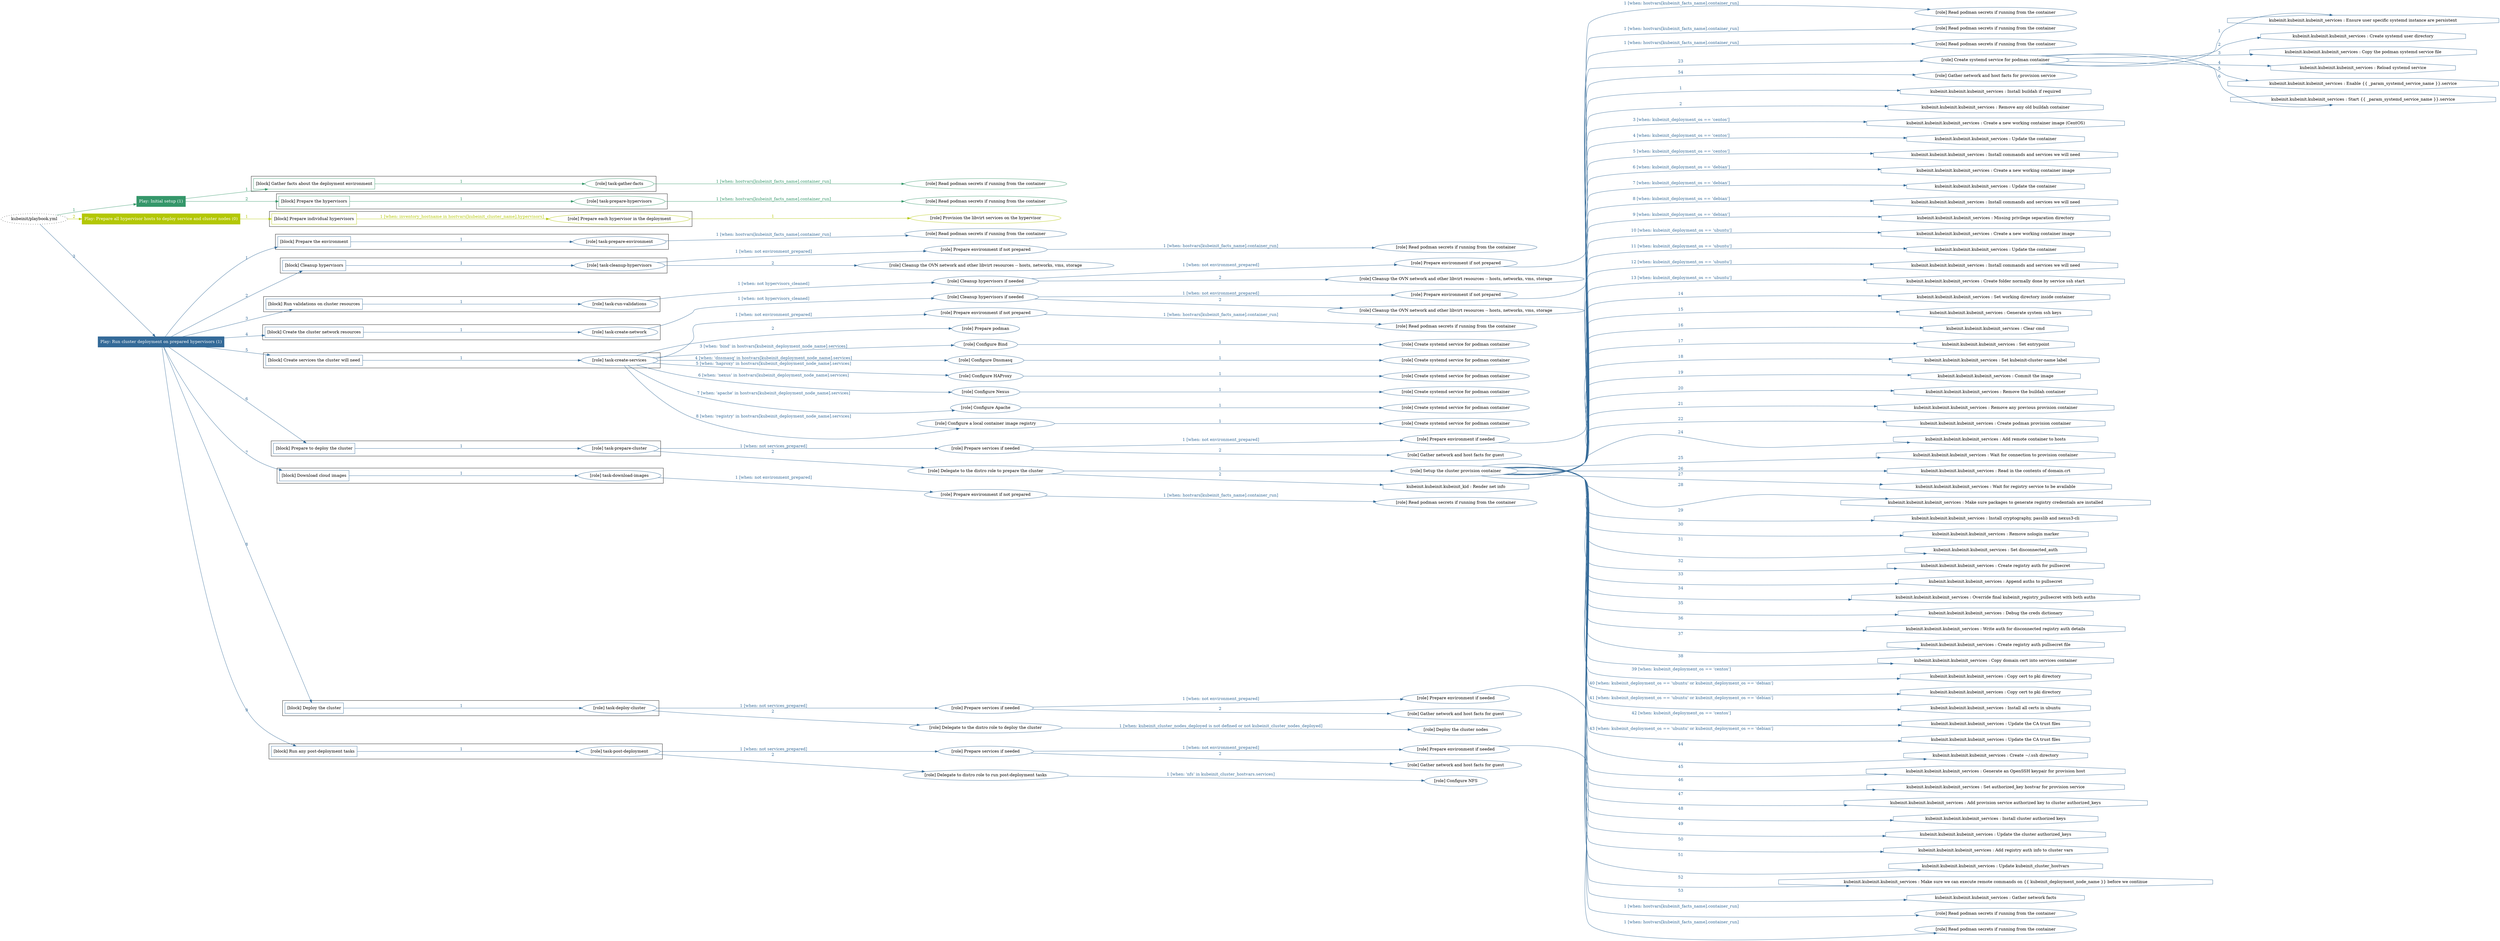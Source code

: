 digraph {
	graph [concentrate=true ordering=in rankdir=LR ratio=fill]
	edge [esep=5 sep=10]
	"kubeinit/playbook.yml" [id=root_node style=dotted]
	play_9dbfa042 [label="Play: Initial setup (1)" color="#35976a" fontcolor="#ffffff" id=play_9dbfa042 shape=box style=filled tooltip=localhost]
	"kubeinit/playbook.yml" -> play_9dbfa042 [label="1 " color="#35976a" fontcolor="#35976a" id=edge_7bf1aa77 labeltooltip="1 " tooltip="1 "]
	subgraph "Read podman secrets if running from the container" {
		role_cc189ab0 [label="[role] Read podman secrets if running from the container" color="#35976a" id=role_cc189ab0 tooltip="Read podman secrets if running from the container"]
	}
	subgraph "task-gather-facts" {
		role_060ddff1 [label="[role] task-gather-facts" color="#35976a" id=role_060ddff1 tooltip="task-gather-facts"]
		role_060ddff1 -> role_cc189ab0 [label="1 [when: hostvars[kubeinit_facts_name].container_run]" color="#35976a" fontcolor="#35976a" id=edge_4011b283 labeltooltip="1 [when: hostvars[kubeinit_facts_name].container_run]" tooltip="1 [when: hostvars[kubeinit_facts_name].container_run]"]
	}
	subgraph "Read podman secrets if running from the container" {
		role_076d9a63 [label="[role] Read podman secrets if running from the container" color="#35976a" id=role_076d9a63 tooltip="Read podman secrets if running from the container"]
	}
	subgraph "task-prepare-hypervisors" {
		role_8e9ec918 [label="[role] task-prepare-hypervisors" color="#35976a" id=role_8e9ec918 tooltip="task-prepare-hypervisors"]
		role_8e9ec918 -> role_076d9a63 [label="1 [when: hostvars[kubeinit_facts_name].container_run]" color="#35976a" fontcolor="#35976a" id=edge_c5cd912a labeltooltip="1 [when: hostvars[kubeinit_facts_name].container_run]" tooltip="1 [when: hostvars[kubeinit_facts_name].container_run]"]
	}
	subgraph "Play: Initial setup (1)" {
		play_9dbfa042 -> block_a445053b [label=1 color="#35976a" fontcolor="#35976a" id=edge_8a7303a6 labeltooltip=1 tooltip=1]
		subgraph cluster_block_a445053b {
			block_a445053b [label="[block] Gather facts about the deployment environment" color="#35976a" id=block_a445053b labeltooltip="Gather facts about the deployment environment" shape=box tooltip="Gather facts about the deployment environment"]
			block_a445053b -> role_060ddff1 [label="1 " color="#35976a" fontcolor="#35976a" id=edge_4d84e914 labeltooltip="1 " tooltip="1 "]
		}
		play_9dbfa042 -> block_98c2f974 [label=2 color="#35976a" fontcolor="#35976a" id=edge_3a57c696 labeltooltip=2 tooltip=2]
		subgraph cluster_block_98c2f974 {
			block_98c2f974 [label="[block] Prepare the hypervisors" color="#35976a" id=block_98c2f974 labeltooltip="Prepare the hypervisors" shape=box tooltip="Prepare the hypervisors"]
			block_98c2f974 -> role_8e9ec918 [label="1 " color="#35976a" fontcolor="#35976a" id=edge_a3153d5d labeltooltip="1 " tooltip="1 "]
		}
	}
	play_24ee98cf [label="Play: Prepare all hypervisor hosts to deploy service and cluster nodes (0)" color="#b3c705" fontcolor="#ffffff" id=play_24ee98cf shape=box style=filled tooltip="Play: Prepare all hypervisor hosts to deploy service and cluster nodes (0)"]
	"kubeinit/playbook.yml" -> play_24ee98cf [label="2 " color="#b3c705" fontcolor="#b3c705" id=edge_23d2744a labeltooltip="2 " tooltip="2 "]
	subgraph "Provision the libvirt services on the hypervisor" {
		role_bb22e02c [label="[role] Provision the libvirt services on the hypervisor" color="#b3c705" id=role_bb22e02c tooltip="Provision the libvirt services on the hypervisor"]
	}
	subgraph "Prepare each hypervisor in the deployment" {
		role_0405d8da [label="[role] Prepare each hypervisor in the deployment" color="#b3c705" id=role_0405d8da tooltip="Prepare each hypervisor in the deployment"]
		role_0405d8da -> role_bb22e02c [label="1 " color="#b3c705" fontcolor="#b3c705" id=edge_4a353d04 labeltooltip="1 " tooltip="1 "]
	}
	subgraph "Play: Prepare all hypervisor hosts to deploy service and cluster nodes (0)" {
		play_24ee98cf -> block_bd770aa9 [label=1 color="#b3c705" fontcolor="#b3c705" id=edge_ea9bcf9d labeltooltip=1 tooltip=1]
		subgraph cluster_block_bd770aa9 {
			block_bd770aa9 [label="[block] Prepare individual hypervisors" color="#b3c705" id=block_bd770aa9 labeltooltip="Prepare individual hypervisors" shape=box tooltip="Prepare individual hypervisors"]
			block_bd770aa9 -> role_0405d8da [label="1 [when: inventory_hostname in hostvars[kubeinit_cluster_name].hypervisors]" color="#b3c705" fontcolor="#b3c705" id=edge_22a3265c labeltooltip="1 [when: inventory_hostname in hostvars[kubeinit_cluster_name].hypervisors]" tooltip="1 [when: inventory_hostname in hostvars[kubeinit_cluster_name].hypervisors]"]
		}
	}
	play_96d84c68 [label="Play: Run cluster deployment on prepared hypervisors (1)" color="#346a98" fontcolor="#ffffff" id=play_96d84c68 shape=box style=filled tooltip=localhost]
	"kubeinit/playbook.yml" -> play_96d84c68 [label="3 " color="#346a98" fontcolor="#346a98" id=edge_ee73c1a8 labeltooltip="3 " tooltip="3 "]
	subgraph "Read podman secrets if running from the container" {
		role_1cb2b345 [label="[role] Read podman secrets if running from the container" color="#346a98" id=role_1cb2b345 tooltip="Read podman secrets if running from the container"]
	}
	subgraph "task-prepare-environment" {
		role_65c61bc0 [label="[role] task-prepare-environment" color="#346a98" id=role_65c61bc0 tooltip="task-prepare-environment"]
		role_65c61bc0 -> role_1cb2b345 [label="1 [when: hostvars[kubeinit_facts_name].container_run]" color="#346a98" fontcolor="#346a98" id=edge_7278c99a labeltooltip="1 [when: hostvars[kubeinit_facts_name].container_run]" tooltip="1 [when: hostvars[kubeinit_facts_name].container_run]"]
	}
	subgraph "Read podman secrets if running from the container" {
		role_ce7097b2 [label="[role] Read podman secrets if running from the container" color="#346a98" id=role_ce7097b2 tooltip="Read podman secrets if running from the container"]
	}
	subgraph "Prepare environment if not prepared" {
		role_90fd22ea [label="[role] Prepare environment if not prepared" color="#346a98" id=role_90fd22ea tooltip="Prepare environment if not prepared"]
		role_90fd22ea -> role_ce7097b2 [label="1 [when: hostvars[kubeinit_facts_name].container_run]" color="#346a98" fontcolor="#346a98" id=edge_89c0decc labeltooltip="1 [when: hostvars[kubeinit_facts_name].container_run]" tooltip="1 [when: hostvars[kubeinit_facts_name].container_run]"]
	}
	subgraph "Cleanup the OVN network and other libvirt resources -- hosts, networks, vms, storage" {
		role_17906400 [label="[role] Cleanup the OVN network and other libvirt resources -- hosts, networks, vms, storage" color="#346a98" id=role_17906400 tooltip="Cleanup the OVN network and other libvirt resources -- hosts, networks, vms, storage"]
	}
	subgraph "task-cleanup-hypervisors" {
		role_62ebdc74 [label="[role] task-cleanup-hypervisors" color="#346a98" id=role_62ebdc74 tooltip="task-cleanup-hypervisors"]
		role_62ebdc74 -> role_90fd22ea [label="1 [when: not environment_prepared]" color="#346a98" fontcolor="#346a98" id=edge_6fbb2f5f labeltooltip="1 [when: not environment_prepared]" tooltip="1 [when: not environment_prepared]"]
		role_62ebdc74 -> role_17906400 [label="2 " color="#346a98" fontcolor="#346a98" id=edge_f226aa3e labeltooltip="2 " tooltip="2 "]
	}
	subgraph "Read podman secrets if running from the container" {
		role_d7b0246c [label="[role] Read podman secrets if running from the container" color="#346a98" id=role_d7b0246c tooltip="Read podman secrets if running from the container"]
	}
	subgraph "Prepare environment if not prepared" {
		role_8c64a6bf [label="[role] Prepare environment if not prepared" color="#346a98" id=role_8c64a6bf tooltip="Prepare environment if not prepared"]
		role_8c64a6bf -> role_d7b0246c [label="1 [when: hostvars[kubeinit_facts_name].container_run]" color="#346a98" fontcolor="#346a98" id=edge_9fda990f labeltooltip="1 [when: hostvars[kubeinit_facts_name].container_run]" tooltip="1 [when: hostvars[kubeinit_facts_name].container_run]"]
	}
	subgraph "Cleanup the OVN network and other libvirt resources -- hosts, networks, vms, storage" {
		role_01dc6b03 [label="[role] Cleanup the OVN network and other libvirt resources -- hosts, networks, vms, storage" color="#346a98" id=role_01dc6b03 tooltip="Cleanup the OVN network and other libvirt resources -- hosts, networks, vms, storage"]
	}
	subgraph "Cleanup hypervisors if needed" {
		role_f22406b7 [label="[role] Cleanup hypervisors if needed" color="#346a98" id=role_f22406b7 tooltip="Cleanup hypervisors if needed"]
		role_f22406b7 -> role_8c64a6bf [label="1 [when: not environment_prepared]" color="#346a98" fontcolor="#346a98" id=edge_790ce33d labeltooltip="1 [when: not environment_prepared]" tooltip="1 [when: not environment_prepared]"]
		role_f22406b7 -> role_01dc6b03 [label="2 " color="#346a98" fontcolor="#346a98" id=edge_ee9f09d9 labeltooltip="2 " tooltip="2 "]
	}
	subgraph "task-run-validations" {
		role_64d33370 [label="[role] task-run-validations" color="#346a98" id=role_64d33370 tooltip="task-run-validations"]
		role_64d33370 -> role_f22406b7 [label="1 [when: not hypervisors_cleaned]" color="#346a98" fontcolor="#346a98" id=edge_8b6ff9f1 labeltooltip="1 [when: not hypervisors_cleaned]" tooltip="1 [when: not hypervisors_cleaned]"]
	}
	subgraph "Read podman secrets if running from the container" {
		role_8c5b16ca [label="[role] Read podman secrets if running from the container" color="#346a98" id=role_8c5b16ca tooltip="Read podman secrets if running from the container"]
	}
	subgraph "Prepare environment if not prepared" {
		role_a1213c58 [label="[role] Prepare environment if not prepared" color="#346a98" id=role_a1213c58 tooltip="Prepare environment if not prepared"]
		role_a1213c58 -> role_8c5b16ca [label="1 [when: hostvars[kubeinit_facts_name].container_run]" color="#346a98" fontcolor="#346a98" id=edge_eb3b558e labeltooltip="1 [when: hostvars[kubeinit_facts_name].container_run]" tooltip="1 [when: hostvars[kubeinit_facts_name].container_run]"]
	}
	subgraph "Cleanup the OVN network and other libvirt resources -- hosts, networks, vms, storage" {
		role_22f543ef [label="[role] Cleanup the OVN network and other libvirt resources -- hosts, networks, vms, storage" color="#346a98" id=role_22f543ef tooltip="Cleanup the OVN network and other libvirt resources -- hosts, networks, vms, storage"]
	}
	subgraph "Cleanup hypervisors if needed" {
		role_36267c5b [label="[role] Cleanup hypervisors if needed" color="#346a98" id=role_36267c5b tooltip="Cleanup hypervisors if needed"]
		role_36267c5b -> role_a1213c58 [label="1 [when: not environment_prepared]" color="#346a98" fontcolor="#346a98" id=edge_41d473e2 labeltooltip="1 [when: not environment_prepared]" tooltip="1 [when: not environment_prepared]"]
		role_36267c5b -> role_22f543ef [label="2 " color="#346a98" fontcolor="#346a98" id=edge_c77876b9 labeltooltip="2 " tooltip="2 "]
	}
	subgraph "task-create-network" {
		role_0e7279fa [label="[role] task-create-network" color="#346a98" id=role_0e7279fa tooltip="task-create-network"]
		role_0e7279fa -> role_36267c5b [label="1 [when: not hypervisors_cleaned]" color="#346a98" fontcolor="#346a98" id=edge_dc369e33 labeltooltip="1 [when: not hypervisors_cleaned]" tooltip="1 [when: not hypervisors_cleaned]"]
	}
	subgraph "Read podman secrets if running from the container" {
		role_155c0d03 [label="[role] Read podman secrets if running from the container" color="#346a98" id=role_155c0d03 tooltip="Read podman secrets if running from the container"]
	}
	subgraph "Prepare environment if not prepared" {
		role_2723406d [label="[role] Prepare environment if not prepared" color="#346a98" id=role_2723406d tooltip="Prepare environment if not prepared"]
		role_2723406d -> role_155c0d03 [label="1 [when: hostvars[kubeinit_facts_name].container_run]" color="#346a98" fontcolor="#346a98" id=edge_e0d26b05 labeltooltip="1 [when: hostvars[kubeinit_facts_name].container_run]" tooltip="1 [when: hostvars[kubeinit_facts_name].container_run]"]
	}
	subgraph "Prepare podman" {
		role_6cdc00ac [label="[role] Prepare podman" color="#346a98" id=role_6cdc00ac tooltip="Prepare podman"]
	}
	subgraph "Create systemd service for podman container" {
		role_30caa893 [label="[role] Create systemd service for podman container" color="#346a98" id=role_30caa893 tooltip="Create systemd service for podman container"]
	}
	subgraph "Configure Bind" {
		role_091f62e0 [label="[role] Configure Bind" color="#346a98" id=role_091f62e0 tooltip="Configure Bind"]
		role_091f62e0 -> role_30caa893 [label="1 " color="#346a98" fontcolor="#346a98" id=edge_394534e2 labeltooltip="1 " tooltip="1 "]
	}
	subgraph "Create systemd service for podman container" {
		role_9b085b4c [label="[role] Create systemd service for podman container" color="#346a98" id=role_9b085b4c tooltip="Create systemd service for podman container"]
	}
	subgraph "Configure Dnsmasq" {
		role_948cc900 [label="[role] Configure Dnsmasq" color="#346a98" id=role_948cc900 tooltip="Configure Dnsmasq"]
		role_948cc900 -> role_9b085b4c [label="1 " color="#346a98" fontcolor="#346a98" id=edge_e26efa66 labeltooltip="1 " tooltip="1 "]
	}
	subgraph "Create systemd service for podman container" {
		role_705909b3 [label="[role] Create systemd service for podman container" color="#346a98" id=role_705909b3 tooltip="Create systemd service for podman container"]
	}
	subgraph "Configure HAProxy" {
		role_5bb6f2c0 [label="[role] Configure HAProxy" color="#346a98" id=role_5bb6f2c0 tooltip="Configure HAProxy"]
		role_5bb6f2c0 -> role_705909b3 [label="1 " color="#346a98" fontcolor="#346a98" id=edge_5535af48 labeltooltip="1 " tooltip="1 "]
	}
	subgraph "Create systemd service for podman container" {
		role_a3fef30a [label="[role] Create systemd service for podman container" color="#346a98" id=role_a3fef30a tooltip="Create systemd service for podman container"]
	}
	subgraph "Configure Nexus" {
		role_0402cdad [label="[role] Configure Nexus" color="#346a98" id=role_0402cdad tooltip="Configure Nexus"]
		role_0402cdad -> role_a3fef30a [label="1 " color="#346a98" fontcolor="#346a98" id=edge_bcd7cba0 labeltooltip="1 " tooltip="1 "]
	}
	subgraph "Create systemd service for podman container" {
		role_45574acf [label="[role] Create systemd service for podman container" color="#346a98" id=role_45574acf tooltip="Create systemd service for podman container"]
	}
	subgraph "Configure Apache" {
		role_7110bd59 [label="[role] Configure Apache" color="#346a98" id=role_7110bd59 tooltip="Configure Apache"]
		role_7110bd59 -> role_45574acf [label="1 " color="#346a98" fontcolor="#346a98" id=edge_d054fa65 labeltooltip="1 " tooltip="1 "]
	}
	subgraph "Create systemd service for podman container" {
		role_8d83de06 [label="[role] Create systemd service for podman container" color="#346a98" id=role_8d83de06 tooltip="Create systemd service for podman container"]
	}
	subgraph "Configure a local container image registry" {
		role_850c3dd4 [label="[role] Configure a local container image registry" color="#346a98" id=role_850c3dd4 tooltip="Configure a local container image registry"]
		role_850c3dd4 -> role_8d83de06 [label="1 " color="#346a98" fontcolor="#346a98" id=edge_b028a706 labeltooltip="1 " tooltip="1 "]
	}
	subgraph "task-create-services" {
		role_957a0f5b [label="[role] task-create-services" color="#346a98" id=role_957a0f5b tooltip="task-create-services"]
		role_957a0f5b -> role_2723406d [label="1 [when: not environment_prepared]" color="#346a98" fontcolor="#346a98" id=edge_ab31a606 labeltooltip="1 [when: not environment_prepared]" tooltip="1 [when: not environment_prepared]"]
		role_957a0f5b -> role_6cdc00ac [label="2 " color="#346a98" fontcolor="#346a98" id=edge_9799b61e labeltooltip="2 " tooltip="2 "]
		role_957a0f5b -> role_091f62e0 [label="3 [when: 'bind' in hostvars[kubeinit_deployment_node_name].services]" color="#346a98" fontcolor="#346a98" id=edge_97cb2dcc labeltooltip="3 [when: 'bind' in hostvars[kubeinit_deployment_node_name].services]" tooltip="3 [when: 'bind' in hostvars[kubeinit_deployment_node_name].services]"]
		role_957a0f5b -> role_948cc900 [label="4 [when: 'dnsmasq' in hostvars[kubeinit_deployment_node_name].services]" color="#346a98" fontcolor="#346a98" id=edge_141ae3e4 labeltooltip="4 [when: 'dnsmasq' in hostvars[kubeinit_deployment_node_name].services]" tooltip="4 [when: 'dnsmasq' in hostvars[kubeinit_deployment_node_name].services]"]
		role_957a0f5b -> role_5bb6f2c0 [label="5 [when: 'haproxy' in hostvars[kubeinit_deployment_node_name].services]" color="#346a98" fontcolor="#346a98" id=edge_7c0a8eb8 labeltooltip="5 [when: 'haproxy' in hostvars[kubeinit_deployment_node_name].services]" tooltip="5 [when: 'haproxy' in hostvars[kubeinit_deployment_node_name].services]"]
		role_957a0f5b -> role_0402cdad [label="6 [when: 'nexus' in hostvars[kubeinit_deployment_node_name].services]" color="#346a98" fontcolor="#346a98" id=edge_9564d713 labeltooltip="6 [when: 'nexus' in hostvars[kubeinit_deployment_node_name].services]" tooltip="6 [when: 'nexus' in hostvars[kubeinit_deployment_node_name].services]"]
		role_957a0f5b -> role_7110bd59 [label="7 [when: 'apache' in hostvars[kubeinit_deployment_node_name].services]" color="#346a98" fontcolor="#346a98" id=edge_acf4d6f6 labeltooltip="7 [when: 'apache' in hostvars[kubeinit_deployment_node_name].services]" tooltip="7 [when: 'apache' in hostvars[kubeinit_deployment_node_name].services]"]
		role_957a0f5b -> role_850c3dd4 [label="8 [when: 'registry' in hostvars[kubeinit_deployment_node_name].services]" color="#346a98" fontcolor="#346a98" id=edge_7dc7d185 labeltooltip="8 [when: 'registry' in hostvars[kubeinit_deployment_node_name].services]" tooltip="8 [when: 'registry' in hostvars[kubeinit_deployment_node_name].services]"]
	}
	subgraph "Read podman secrets if running from the container" {
		role_b6119e28 [label="[role] Read podman secrets if running from the container" color="#346a98" id=role_b6119e28 tooltip="Read podman secrets if running from the container"]
	}
	subgraph "Prepare environment if needed" {
		role_6278a346 [label="[role] Prepare environment if needed" color="#346a98" id=role_6278a346 tooltip="Prepare environment if needed"]
		role_6278a346 -> role_b6119e28 [label="1 [when: hostvars[kubeinit_facts_name].container_run]" color="#346a98" fontcolor="#346a98" id=edge_0b51e307 labeltooltip="1 [when: hostvars[kubeinit_facts_name].container_run]" tooltip="1 [when: hostvars[kubeinit_facts_name].container_run]"]
	}
	subgraph "Gather network and host facts for guest" {
		role_317f6be0 [label="[role] Gather network and host facts for guest" color="#346a98" id=role_317f6be0 tooltip="Gather network and host facts for guest"]
	}
	subgraph "Prepare services if needed" {
		role_439197bd [label="[role] Prepare services if needed" color="#346a98" id=role_439197bd tooltip="Prepare services if needed"]
		role_439197bd -> role_6278a346 [label="1 [when: not environment_prepared]" color="#346a98" fontcolor="#346a98" id=edge_31c43be8 labeltooltip="1 [when: not environment_prepared]" tooltip="1 [when: not environment_prepared]"]
		role_439197bd -> role_317f6be0 [label="2 " color="#346a98" fontcolor="#346a98" id=edge_4dca5c49 labeltooltip="2 " tooltip="2 "]
	}
	subgraph "Create systemd service for podman container" {
		role_f36629c6 [label="[role] Create systemd service for podman container" color="#346a98" id=role_f36629c6 tooltip="Create systemd service for podman container"]
		task_a75e6083 [label="kubeinit.kubeinit.kubeinit_services : Ensure user specific systemd instance are persistent" color="#346a98" id=task_a75e6083 shape=octagon tooltip="kubeinit.kubeinit.kubeinit_services : Ensure user specific systemd instance are persistent"]
		role_f36629c6 -> task_a75e6083 [label="1 " color="#346a98" fontcolor="#346a98" id=edge_cfe6df74 labeltooltip="1 " tooltip="1 "]
		task_f42bb9b2 [label="kubeinit.kubeinit.kubeinit_services : Create systemd user directory" color="#346a98" id=task_f42bb9b2 shape=octagon tooltip="kubeinit.kubeinit.kubeinit_services : Create systemd user directory"]
		role_f36629c6 -> task_f42bb9b2 [label="2 " color="#346a98" fontcolor="#346a98" id=edge_4ab857b3 labeltooltip="2 " tooltip="2 "]
		task_07008625 [label="kubeinit.kubeinit.kubeinit_services : Copy the podman systemd service file" color="#346a98" id=task_07008625 shape=octagon tooltip="kubeinit.kubeinit.kubeinit_services : Copy the podman systemd service file"]
		role_f36629c6 -> task_07008625 [label="3 " color="#346a98" fontcolor="#346a98" id=edge_2da1e7a7 labeltooltip="3 " tooltip="3 "]
		task_e4033111 [label="kubeinit.kubeinit.kubeinit_services : Reload systemd service" color="#346a98" id=task_e4033111 shape=octagon tooltip="kubeinit.kubeinit.kubeinit_services : Reload systemd service"]
		role_f36629c6 -> task_e4033111 [label="4 " color="#346a98" fontcolor="#346a98" id=edge_eed4fb1f labeltooltip="4 " tooltip="4 "]
		task_906d6d89 [label="kubeinit.kubeinit.kubeinit_services : Enable {{ _param_systemd_service_name }}.service" color="#346a98" id=task_906d6d89 shape=octagon tooltip="kubeinit.kubeinit.kubeinit_services : Enable {{ _param_systemd_service_name }}.service"]
		role_f36629c6 -> task_906d6d89 [label="5 " color="#346a98" fontcolor="#346a98" id=edge_eb012661 labeltooltip="5 " tooltip="5 "]
		task_7406371a [label="kubeinit.kubeinit.kubeinit_services : Start {{ _param_systemd_service_name }}.service" color="#346a98" id=task_7406371a shape=octagon tooltip="kubeinit.kubeinit.kubeinit_services : Start {{ _param_systemd_service_name }}.service"]
		role_f36629c6 -> task_7406371a [label="6 " color="#346a98" fontcolor="#346a98" id=edge_b2e65a88 labeltooltip="6 " tooltip="6 "]
	}
	subgraph "Gather network and host facts for provision service" {
		role_46e7617d [label="[role] Gather network and host facts for provision service" color="#346a98" id=role_46e7617d tooltip="Gather network and host facts for provision service"]
	}
	subgraph "Setup the cluster provision container" {
		role_8a4bc820 [label="[role] Setup the cluster provision container" color="#346a98" id=role_8a4bc820 tooltip="Setup the cluster provision container"]
		task_a37f7f79 [label="kubeinit.kubeinit.kubeinit_services : Install buildah if required" color="#346a98" id=task_a37f7f79 shape=octagon tooltip="kubeinit.kubeinit.kubeinit_services : Install buildah if required"]
		role_8a4bc820 -> task_a37f7f79 [label="1 " color="#346a98" fontcolor="#346a98" id=edge_e21bf47b labeltooltip="1 " tooltip="1 "]
		task_c60308b3 [label="kubeinit.kubeinit.kubeinit_services : Remove any old buildah container" color="#346a98" id=task_c60308b3 shape=octagon tooltip="kubeinit.kubeinit.kubeinit_services : Remove any old buildah container"]
		role_8a4bc820 -> task_c60308b3 [label="2 " color="#346a98" fontcolor="#346a98" id=edge_3f8eac77 labeltooltip="2 " tooltip="2 "]
		task_e5730f95 [label="kubeinit.kubeinit.kubeinit_services : Create a new working container image (CentOS)" color="#346a98" id=task_e5730f95 shape=octagon tooltip="kubeinit.kubeinit.kubeinit_services : Create a new working container image (CentOS)"]
		role_8a4bc820 -> task_e5730f95 [label="3 [when: kubeinit_deployment_os == 'centos']" color="#346a98" fontcolor="#346a98" id=edge_6ca0831b labeltooltip="3 [when: kubeinit_deployment_os == 'centos']" tooltip="3 [when: kubeinit_deployment_os == 'centos']"]
		task_7fceaa06 [label="kubeinit.kubeinit.kubeinit_services : Update the container" color="#346a98" id=task_7fceaa06 shape=octagon tooltip="kubeinit.kubeinit.kubeinit_services : Update the container"]
		role_8a4bc820 -> task_7fceaa06 [label="4 [when: kubeinit_deployment_os == 'centos']" color="#346a98" fontcolor="#346a98" id=edge_0267d461 labeltooltip="4 [when: kubeinit_deployment_os == 'centos']" tooltip="4 [when: kubeinit_deployment_os == 'centos']"]
		task_57381e09 [label="kubeinit.kubeinit.kubeinit_services : Install commands and services we will need" color="#346a98" id=task_57381e09 shape=octagon tooltip="kubeinit.kubeinit.kubeinit_services : Install commands and services we will need"]
		role_8a4bc820 -> task_57381e09 [label="5 [when: kubeinit_deployment_os == 'centos']" color="#346a98" fontcolor="#346a98" id=edge_8c5548a7 labeltooltip="5 [when: kubeinit_deployment_os == 'centos']" tooltip="5 [when: kubeinit_deployment_os == 'centos']"]
		task_6eaa19dc [label="kubeinit.kubeinit.kubeinit_services : Create a new working container image" color="#346a98" id=task_6eaa19dc shape=octagon tooltip="kubeinit.kubeinit.kubeinit_services : Create a new working container image"]
		role_8a4bc820 -> task_6eaa19dc [label="6 [when: kubeinit_deployment_os == 'debian']" color="#346a98" fontcolor="#346a98" id=edge_96622da5 labeltooltip="6 [when: kubeinit_deployment_os == 'debian']" tooltip="6 [when: kubeinit_deployment_os == 'debian']"]
		task_26a59180 [label="kubeinit.kubeinit.kubeinit_services : Update the container" color="#346a98" id=task_26a59180 shape=octagon tooltip="kubeinit.kubeinit.kubeinit_services : Update the container"]
		role_8a4bc820 -> task_26a59180 [label="7 [when: kubeinit_deployment_os == 'debian']" color="#346a98" fontcolor="#346a98" id=edge_f6200620 labeltooltip="7 [when: kubeinit_deployment_os == 'debian']" tooltip="7 [when: kubeinit_deployment_os == 'debian']"]
		task_43f5f392 [label="kubeinit.kubeinit.kubeinit_services : Install commands and services we will need" color="#346a98" id=task_43f5f392 shape=octagon tooltip="kubeinit.kubeinit.kubeinit_services : Install commands and services we will need"]
		role_8a4bc820 -> task_43f5f392 [label="8 [when: kubeinit_deployment_os == 'debian']" color="#346a98" fontcolor="#346a98" id=edge_cdedf388 labeltooltip="8 [when: kubeinit_deployment_os == 'debian']" tooltip="8 [when: kubeinit_deployment_os == 'debian']"]
		task_d2b3e6ae [label="kubeinit.kubeinit.kubeinit_services : Missing privilege separation directory" color="#346a98" id=task_d2b3e6ae shape=octagon tooltip="kubeinit.kubeinit.kubeinit_services : Missing privilege separation directory"]
		role_8a4bc820 -> task_d2b3e6ae [label="9 [when: kubeinit_deployment_os == 'debian']" color="#346a98" fontcolor="#346a98" id=edge_78c0079b labeltooltip="9 [when: kubeinit_deployment_os == 'debian']" tooltip="9 [when: kubeinit_deployment_os == 'debian']"]
		task_d403bb90 [label="kubeinit.kubeinit.kubeinit_services : Create a new working container image" color="#346a98" id=task_d403bb90 shape=octagon tooltip="kubeinit.kubeinit.kubeinit_services : Create a new working container image"]
		role_8a4bc820 -> task_d403bb90 [label="10 [when: kubeinit_deployment_os == 'ubuntu']" color="#346a98" fontcolor="#346a98" id=edge_27cdd963 labeltooltip="10 [when: kubeinit_deployment_os == 'ubuntu']" tooltip="10 [when: kubeinit_deployment_os == 'ubuntu']"]
		task_7ebb7000 [label="kubeinit.kubeinit.kubeinit_services : Update the container" color="#346a98" id=task_7ebb7000 shape=octagon tooltip="kubeinit.kubeinit.kubeinit_services : Update the container"]
		role_8a4bc820 -> task_7ebb7000 [label="11 [when: kubeinit_deployment_os == 'ubuntu']" color="#346a98" fontcolor="#346a98" id=edge_9cd46c2f labeltooltip="11 [when: kubeinit_deployment_os == 'ubuntu']" tooltip="11 [when: kubeinit_deployment_os == 'ubuntu']"]
		task_5cf6d5b4 [label="kubeinit.kubeinit.kubeinit_services : Install commands and services we will need" color="#346a98" id=task_5cf6d5b4 shape=octagon tooltip="kubeinit.kubeinit.kubeinit_services : Install commands and services we will need"]
		role_8a4bc820 -> task_5cf6d5b4 [label="12 [when: kubeinit_deployment_os == 'ubuntu']" color="#346a98" fontcolor="#346a98" id=edge_e0367203 labeltooltip="12 [when: kubeinit_deployment_os == 'ubuntu']" tooltip="12 [when: kubeinit_deployment_os == 'ubuntu']"]
		task_9e9dbcf2 [label="kubeinit.kubeinit.kubeinit_services : Create folder normally done by service ssh start" color="#346a98" id=task_9e9dbcf2 shape=octagon tooltip="kubeinit.kubeinit.kubeinit_services : Create folder normally done by service ssh start"]
		role_8a4bc820 -> task_9e9dbcf2 [label="13 [when: kubeinit_deployment_os == 'ubuntu']" color="#346a98" fontcolor="#346a98" id=edge_3cbf4fee labeltooltip="13 [when: kubeinit_deployment_os == 'ubuntu']" tooltip="13 [when: kubeinit_deployment_os == 'ubuntu']"]
		task_35c30f8e [label="kubeinit.kubeinit.kubeinit_services : Set working directory inside container" color="#346a98" id=task_35c30f8e shape=octagon tooltip="kubeinit.kubeinit.kubeinit_services : Set working directory inside container"]
		role_8a4bc820 -> task_35c30f8e [label="14 " color="#346a98" fontcolor="#346a98" id=edge_8f35cac0 labeltooltip="14 " tooltip="14 "]
		task_82467f6b [label="kubeinit.kubeinit.kubeinit_services : Generate system ssh keys" color="#346a98" id=task_82467f6b shape=octagon tooltip="kubeinit.kubeinit.kubeinit_services : Generate system ssh keys"]
		role_8a4bc820 -> task_82467f6b [label="15 " color="#346a98" fontcolor="#346a98" id=edge_d64bc4b6 labeltooltip="15 " tooltip="15 "]
		task_a6a7cf08 [label="kubeinit.kubeinit.kubeinit_services : Clear cmd" color="#346a98" id=task_a6a7cf08 shape=octagon tooltip="kubeinit.kubeinit.kubeinit_services : Clear cmd"]
		role_8a4bc820 -> task_a6a7cf08 [label="16 " color="#346a98" fontcolor="#346a98" id=edge_4847bfc8 labeltooltip="16 " tooltip="16 "]
		task_53fd366a [label="kubeinit.kubeinit.kubeinit_services : Set entrypoint" color="#346a98" id=task_53fd366a shape=octagon tooltip="kubeinit.kubeinit.kubeinit_services : Set entrypoint"]
		role_8a4bc820 -> task_53fd366a [label="17 " color="#346a98" fontcolor="#346a98" id=edge_3e447181 labeltooltip="17 " tooltip="17 "]
		task_419dcb05 [label="kubeinit.kubeinit.kubeinit_services : Set kubeinit-cluster-name label" color="#346a98" id=task_419dcb05 shape=octagon tooltip="kubeinit.kubeinit.kubeinit_services : Set kubeinit-cluster-name label"]
		role_8a4bc820 -> task_419dcb05 [label="18 " color="#346a98" fontcolor="#346a98" id=edge_ed3d3a57 labeltooltip="18 " tooltip="18 "]
		task_155d2b3b [label="kubeinit.kubeinit.kubeinit_services : Commit the image" color="#346a98" id=task_155d2b3b shape=octagon tooltip="kubeinit.kubeinit.kubeinit_services : Commit the image"]
		role_8a4bc820 -> task_155d2b3b [label="19 " color="#346a98" fontcolor="#346a98" id=edge_7eba9404 labeltooltip="19 " tooltip="19 "]
		task_d3337d0c [label="kubeinit.kubeinit.kubeinit_services : Remove the buildah container" color="#346a98" id=task_d3337d0c shape=octagon tooltip="kubeinit.kubeinit.kubeinit_services : Remove the buildah container"]
		role_8a4bc820 -> task_d3337d0c [label="20 " color="#346a98" fontcolor="#346a98" id=edge_72328f8a labeltooltip="20 " tooltip="20 "]
		task_33786b0b [label="kubeinit.kubeinit.kubeinit_services : Remove any previous provision container" color="#346a98" id=task_33786b0b shape=octagon tooltip="kubeinit.kubeinit.kubeinit_services : Remove any previous provision container"]
		role_8a4bc820 -> task_33786b0b [label="21 " color="#346a98" fontcolor="#346a98" id=edge_af8c86e7 labeltooltip="21 " tooltip="21 "]
		task_a2fc1498 [label="kubeinit.kubeinit.kubeinit_services : Create podman provision container" color="#346a98" id=task_a2fc1498 shape=octagon tooltip="kubeinit.kubeinit.kubeinit_services : Create podman provision container"]
		role_8a4bc820 -> task_a2fc1498 [label="22 " color="#346a98" fontcolor="#346a98" id=edge_9f173b91 labeltooltip="22 " tooltip="22 "]
		role_8a4bc820 -> role_f36629c6 [label="23 " color="#346a98" fontcolor="#346a98" id=edge_087f8225 labeltooltip="23 " tooltip="23 "]
		task_5c965c3d [label="kubeinit.kubeinit.kubeinit_services : Add remote container to hosts" color="#346a98" id=task_5c965c3d shape=octagon tooltip="kubeinit.kubeinit.kubeinit_services : Add remote container to hosts"]
		role_8a4bc820 -> task_5c965c3d [label="24 " color="#346a98" fontcolor="#346a98" id=edge_d5f4214e labeltooltip="24 " tooltip="24 "]
		task_9b3614be [label="kubeinit.kubeinit.kubeinit_services : Wait for connection to provision container" color="#346a98" id=task_9b3614be shape=octagon tooltip="kubeinit.kubeinit.kubeinit_services : Wait for connection to provision container"]
		role_8a4bc820 -> task_9b3614be [label="25 " color="#346a98" fontcolor="#346a98" id=edge_2a883b07 labeltooltip="25 " tooltip="25 "]
		task_73b6da28 [label="kubeinit.kubeinit.kubeinit_services : Read in the contents of domain.crt" color="#346a98" id=task_73b6da28 shape=octagon tooltip="kubeinit.kubeinit.kubeinit_services : Read in the contents of domain.crt"]
		role_8a4bc820 -> task_73b6da28 [label="26 " color="#346a98" fontcolor="#346a98" id=edge_168a3856 labeltooltip="26 " tooltip="26 "]
		task_35482876 [label="kubeinit.kubeinit.kubeinit_services : Wait for registry service to be available" color="#346a98" id=task_35482876 shape=octagon tooltip="kubeinit.kubeinit.kubeinit_services : Wait for registry service to be available"]
		role_8a4bc820 -> task_35482876 [label="27 " color="#346a98" fontcolor="#346a98" id=edge_748d3186 labeltooltip="27 " tooltip="27 "]
		task_504dd7d4 [label="kubeinit.kubeinit.kubeinit_services : Make sure packages to generate registry credentials are installed" color="#346a98" id=task_504dd7d4 shape=octagon tooltip="kubeinit.kubeinit.kubeinit_services : Make sure packages to generate registry credentials are installed"]
		role_8a4bc820 -> task_504dd7d4 [label="28 " color="#346a98" fontcolor="#346a98" id=edge_2cd9e4c1 labeltooltip="28 " tooltip="28 "]
		task_c9450b42 [label="kubeinit.kubeinit.kubeinit_services : Install cryptography, passlib and nexus3-cli" color="#346a98" id=task_c9450b42 shape=octagon tooltip="kubeinit.kubeinit.kubeinit_services : Install cryptography, passlib and nexus3-cli"]
		role_8a4bc820 -> task_c9450b42 [label="29 " color="#346a98" fontcolor="#346a98" id=edge_e2a32842 labeltooltip="29 " tooltip="29 "]
		task_b2bd377d [label="kubeinit.kubeinit.kubeinit_services : Remove nologin marker" color="#346a98" id=task_b2bd377d shape=octagon tooltip="kubeinit.kubeinit.kubeinit_services : Remove nologin marker"]
		role_8a4bc820 -> task_b2bd377d [label="30 " color="#346a98" fontcolor="#346a98" id=edge_09aaef9b labeltooltip="30 " tooltip="30 "]
		task_a5b6868d [label="kubeinit.kubeinit.kubeinit_services : Set disconnected_auth" color="#346a98" id=task_a5b6868d shape=octagon tooltip="kubeinit.kubeinit.kubeinit_services : Set disconnected_auth"]
		role_8a4bc820 -> task_a5b6868d [label="31 " color="#346a98" fontcolor="#346a98" id=edge_4b63c231 labeltooltip="31 " tooltip="31 "]
		task_961022df [label="kubeinit.kubeinit.kubeinit_services : Create registry auth for pullsecret" color="#346a98" id=task_961022df shape=octagon tooltip="kubeinit.kubeinit.kubeinit_services : Create registry auth for pullsecret"]
		role_8a4bc820 -> task_961022df [label="32 " color="#346a98" fontcolor="#346a98" id=edge_df3da4fc labeltooltip="32 " tooltip="32 "]
		task_17255258 [label="kubeinit.kubeinit.kubeinit_services : Append auths to pullsecret" color="#346a98" id=task_17255258 shape=octagon tooltip="kubeinit.kubeinit.kubeinit_services : Append auths to pullsecret"]
		role_8a4bc820 -> task_17255258 [label="33 " color="#346a98" fontcolor="#346a98" id=edge_976dd974 labeltooltip="33 " tooltip="33 "]
		task_e0fbf602 [label="kubeinit.kubeinit.kubeinit_services : Override final kubeinit_registry_pullsecret with both auths" color="#346a98" id=task_e0fbf602 shape=octagon tooltip="kubeinit.kubeinit.kubeinit_services : Override final kubeinit_registry_pullsecret with both auths"]
		role_8a4bc820 -> task_e0fbf602 [label="34 " color="#346a98" fontcolor="#346a98" id=edge_f9c07e3d labeltooltip="34 " tooltip="34 "]
		task_6c15f516 [label="kubeinit.kubeinit.kubeinit_services : Debug the creds dictionary" color="#346a98" id=task_6c15f516 shape=octagon tooltip="kubeinit.kubeinit.kubeinit_services : Debug the creds dictionary"]
		role_8a4bc820 -> task_6c15f516 [label="35 " color="#346a98" fontcolor="#346a98" id=edge_05bdd2f6 labeltooltip="35 " tooltip="35 "]
		task_0231f5d0 [label="kubeinit.kubeinit.kubeinit_services : Write auth for disconnected registry auth details" color="#346a98" id=task_0231f5d0 shape=octagon tooltip="kubeinit.kubeinit.kubeinit_services : Write auth for disconnected registry auth details"]
		role_8a4bc820 -> task_0231f5d0 [label="36 " color="#346a98" fontcolor="#346a98" id=edge_71aff6c5 labeltooltip="36 " tooltip="36 "]
		task_fa6a43a8 [label="kubeinit.kubeinit.kubeinit_services : Create registry auth pullsecret file" color="#346a98" id=task_fa6a43a8 shape=octagon tooltip="kubeinit.kubeinit.kubeinit_services : Create registry auth pullsecret file"]
		role_8a4bc820 -> task_fa6a43a8 [label="37 " color="#346a98" fontcolor="#346a98" id=edge_7a934ebd labeltooltip="37 " tooltip="37 "]
		task_9cadebe9 [label="kubeinit.kubeinit.kubeinit_services : Copy domain cert into services container" color="#346a98" id=task_9cadebe9 shape=octagon tooltip="kubeinit.kubeinit.kubeinit_services : Copy domain cert into services container"]
		role_8a4bc820 -> task_9cadebe9 [label="38 " color="#346a98" fontcolor="#346a98" id=edge_5b901cae labeltooltip="38 " tooltip="38 "]
		task_122ba157 [label="kubeinit.kubeinit.kubeinit_services : Copy cert to pki directory" color="#346a98" id=task_122ba157 shape=octagon tooltip="kubeinit.kubeinit.kubeinit_services : Copy cert to pki directory"]
		role_8a4bc820 -> task_122ba157 [label="39 [when: kubeinit_deployment_os == 'centos']" color="#346a98" fontcolor="#346a98" id=edge_8c26050f labeltooltip="39 [when: kubeinit_deployment_os == 'centos']" tooltip="39 [when: kubeinit_deployment_os == 'centos']"]
		task_f7b1be65 [label="kubeinit.kubeinit.kubeinit_services : Copy cert to pki directory" color="#346a98" id=task_f7b1be65 shape=octagon tooltip="kubeinit.kubeinit.kubeinit_services : Copy cert to pki directory"]
		role_8a4bc820 -> task_f7b1be65 [label="40 [when: kubeinit_deployment_os == 'ubuntu' or kubeinit_deployment_os == 'debian']" color="#346a98" fontcolor="#346a98" id=edge_5505565f labeltooltip="40 [when: kubeinit_deployment_os == 'ubuntu' or kubeinit_deployment_os == 'debian']" tooltip="40 [when: kubeinit_deployment_os == 'ubuntu' or kubeinit_deployment_os == 'debian']"]
		task_21d01c25 [label="kubeinit.kubeinit.kubeinit_services : Install all certs in ubuntu" color="#346a98" id=task_21d01c25 shape=octagon tooltip="kubeinit.kubeinit.kubeinit_services : Install all certs in ubuntu"]
		role_8a4bc820 -> task_21d01c25 [label="41 [when: kubeinit_deployment_os == 'ubuntu' or kubeinit_deployment_os == 'debian']" color="#346a98" fontcolor="#346a98" id=edge_c27355c7 labeltooltip="41 [when: kubeinit_deployment_os == 'ubuntu' or kubeinit_deployment_os == 'debian']" tooltip="41 [when: kubeinit_deployment_os == 'ubuntu' or kubeinit_deployment_os == 'debian']"]
		task_b9fee8c7 [label="kubeinit.kubeinit.kubeinit_services : Update the CA trust files" color="#346a98" id=task_b9fee8c7 shape=octagon tooltip="kubeinit.kubeinit.kubeinit_services : Update the CA trust files"]
		role_8a4bc820 -> task_b9fee8c7 [label="42 [when: kubeinit_deployment_os == 'centos']" color="#346a98" fontcolor="#346a98" id=edge_2f6a66ff labeltooltip="42 [when: kubeinit_deployment_os == 'centos']" tooltip="42 [when: kubeinit_deployment_os == 'centos']"]
		task_935fcd12 [label="kubeinit.kubeinit.kubeinit_services : Update the CA trust files" color="#346a98" id=task_935fcd12 shape=octagon tooltip="kubeinit.kubeinit.kubeinit_services : Update the CA trust files"]
		role_8a4bc820 -> task_935fcd12 [label="43 [when: kubeinit_deployment_os == 'ubuntu' or kubeinit_deployment_os == 'debian']" color="#346a98" fontcolor="#346a98" id=edge_327ea414 labeltooltip="43 [when: kubeinit_deployment_os == 'ubuntu' or kubeinit_deployment_os == 'debian']" tooltip="43 [when: kubeinit_deployment_os == 'ubuntu' or kubeinit_deployment_os == 'debian']"]
		task_7e002be6 [label="kubeinit.kubeinit.kubeinit_services : Create ~/.ssh directory" color="#346a98" id=task_7e002be6 shape=octagon tooltip="kubeinit.kubeinit.kubeinit_services : Create ~/.ssh directory"]
		role_8a4bc820 -> task_7e002be6 [label="44 " color="#346a98" fontcolor="#346a98" id=edge_bfa442a8 labeltooltip="44 " tooltip="44 "]
		task_dd0471f6 [label="kubeinit.kubeinit.kubeinit_services : Generate an OpenSSH keypair for provision host" color="#346a98" id=task_dd0471f6 shape=octagon tooltip="kubeinit.kubeinit.kubeinit_services : Generate an OpenSSH keypair for provision host"]
		role_8a4bc820 -> task_dd0471f6 [label="45 " color="#346a98" fontcolor="#346a98" id=edge_e9a4ccef labeltooltip="45 " tooltip="45 "]
		task_022cb967 [label="kubeinit.kubeinit.kubeinit_services : Set authorized_key hostvar for provision service" color="#346a98" id=task_022cb967 shape=octagon tooltip="kubeinit.kubeinit.kubeinit_services : Set authorized_key hostvar for provision service"]
		role_8a4bc820 -> task_022cb967 [label="46 " color="#346a98" fontcolor="#346a98" id=edge_36569a91 labeltooltip="46 " tooltip="46 "]
		task_167837c5 [label="kubeinit.kubeinit.kubeinit_services : Add provision service authorized key to cluster authorized_keys" color="#346a98" id=task_167837c5 shape=octagon tooltip="kubeinit.kubeinit.kubeinit_services : Add provision service authorized key to cluster authorized_keys"]
		role_8a4bc820 -> task_167837c5 [label="47 " color="#346a98" fontcolor="#346a98" id=edge_f478995e labeltooltip="47 " tooltip="47 "]
		task_a17e9947 [label="kubeinit.kubeinit.kubeinit_services : Install cluster authorized keys" color="#346a98" id=task_a17e9947 shape=octagon tooltip="kubeinit.kubeinit.kubeinit_services : Install cluster authorized keys"]
		role_8a4bc820 -> task_a17e9947 [label="48 " color="#346a98" fontcolor="#346a98" id=edge_62f1ccfd labeltooltip="48 " tooltip="48 "]
		task_f80e5604 [label="kubeinit.kubeinit.kubeinit_services : Update the cluster authorized_keys" color="#346a98" id=task_f80e5604 shape=octagon tooltip="kubeinit.kubeinit.kubeinit_services : Update the cluster authorized_keys"]
		role_8a4bc820 -> task_f80e5604 [label="49 " color="#346a98" fontcolor="#346a98" id=edge_3d6afbd1 labeltooltip="49 " tooltip="49 "]
		task_5e407ecf [label="kubeinit.kubeinit.kubeinit_services : Add registry auth info to cluster vars" color="#346a98" id=task_5e407ecf shape=octagon tooltip="kubeinit.kubeinit.kubeinit_services : Add registry auth info to cluster vars"]
		role_8a4bc820 -> task_5e407ecf [label="50 " color="#346a98" fontcolor="#346a98" id=edge_61b4039d labeltooltip="50 " tooltip="50 "]
		task_0b0095fc [label="kubeinit.kubeinit.kubeinit_services : Update kubeinit_cluster_hostvars" color="#346a98" id=task_0b0095fc shape=octagon tooltip="kubeinit.kubeinit.kubeinit_services : Update kubeinit_cluster_hostvars"]
		role_8a4bc820 -> task_0b0095fc [label="51 " color="#346a98" fontcolor="#346a98" id=edge_c905240b labeltooltip="51 " tooltip="51 "]
		task_8f8ba286 [label="kubeinit.kubeinit.kubeinit_services : Make sure we can execute remote commands on {{ kubeinit_deployment_node_name }} before we continue" color="#346a98" id=task_8f8ba286 shape=octagon tooltip="kubeinit.kubeinit.kubeinit_services : Make sure we can execute remote commands on {{ kubeinit_deployment_node_name }} before we continue"]
		role_8a4bc820 -> task_8f8ba286 [label="52 " color="#346a98" fontcolor="#346a98" id=edge_4b296157 labeltooltip="52 " tooltip="52 "]
		task_da6e93c3 [label="kubeinit.kubeinit.kubeinit_services : Gather network facts" color="#346a98" id=task_da6e93c3 shape=octagon tooltip="kubeinit.kubeinit.kubeinit_services : Gather network facts"]
		role_8a4bc820 -> task_da6e93c3 [label="53 " color="#346a98" fontcolor="#346a98" id=edge_cbaedb0c labeltooltip="53 " tooltip="53 "]
		role_8a4bc820 -> role_46e7617d [label="54 " color="#346a98" fontcolor="#346a98" id=edge_c53b0b5a labeltooltip="54 " tooltip="54 "]
	}
	subgraph "Delegate to the distro role to prepare the cluster" {
		role_cd3efb84 [label="[role] Delegate to the distro role to prepare the cluster" color="#346a98" id=role_cd3efb84 tooltip="Delegate to the distro role to prepare the cluster"]
		role_cd3efb84 -> role_8a4bc820 [label="1 " color="#346a98" fontcolor="#346a98" id=edge_9808de7b labeltooltip="1 " tooltip="1 "]
		task_1eba0edb [label="kubeinit.kubeinit.kubeinit_kid : Render net info" color="#346a98" id=task_1eba0edb shape=octagon tooltip="kubeinit.kubeinit.kubeinit_kid : Render net info"]
		role_cd3efb84 -> task_1eba0edb [label="2 " color="#346a98" fontcolor="#346a98" id=edge_2864f9c9 labeltooltip="2 " tooltip="2 "]
	}
	subgraph "task-prepare-cluster" {
		role_90c8344e [label="[role] task-prepare-cluster" color="#346a98" id=role_90c8344e tooltip="task-prepare-cluster"]
		role_90c8344e -> role_439197bd [label="1 [when: not services_prepared]" color="#346a98" fontcolor="#346a98" id=edge_1f3f8fe8 labeltooltip="1 [when: not services_prepared]" tooltip="1 [when: not services_prepared]"]
		role_90c8344e -> role_cd3efb84 [label="2 " color="#346a98" fontcolor="#346a98" id=edge_ba594382 labeltooltip="2 " tooltip="2 "]
	}
	subgraph "Read podman secrets if running from the container" {
		role_178250c9 [label="[role] Read podman secrets if running from the container" color="#346a98" id=role_178250c9 tooltip="Read podman secrets if running from the container"]
	}
	subgraph "Prepare environment if not prepared" {
		role_89a571af [label="[role] Prepare environment if not prepared" color="#346a98" id=role_89a571af tooltip="Prepare environment if not prepared"]
		role_89a571af -> role_178250c9 [label="1 [when: hostvars[kubeinit_facts_name].container_run]" color="#346a98" fontcolor="#346a98" id=edge_b0d5117b labeltooltip="1 [when: hostvars[kubeinit_facts_name].container_run]" tooltip="1 [when: hostvars[kubeinit_facts_name].container_run]"]
	}
	subgraph "task-download-images" {
		role_d462bd65 [label="[role] task-download-images" color="#346a98" id=role_d462bd65 tooltip="task-download-images"]
		role_d462bd65 -> role_89a571af [label="1 [when: not environment_prepared]" color="#346a98" fontcolor="#346a98" id=edge_e9cb7c4d labeltooltip="1 [when: not environment_prepared]" tooltip="1 [when: not environment_prepared]"]
	}
	subgraph "Read podman secrets if running from the container" {
		role_51a9d9a7 [label="[role] Read podman secrets if running from the container" color="#346a98" id=role_51a9d9a7 tooltip="Read podman secrets if running from the container"]
	}
	subgraph "Prepare environment if needed" {
		role_c1cd9ca2 [label="[role] Prepare environment if needed" color="#346a98" id=role_c1cd9ca2 tooltip="Prepare environment if needed"]
		role_c1cd9ca2 -> role_51a9d9a7 [label="1 [when: hostvars[kubeinit_facts_name].container_run]" color="#346a98" fontcolor="#346a98" id=edge_794dae1b labeltooltip="1 [when: hostvars[kubeinit_facts_name].container_run]" tooltip="1 [when: hostvars[kubeinit_facts_name].container_run]"]
	}
	subgraph "Gather network and host facts for guest" {
		role_9e04d076 [label="[role] Gather network and host facts for guest" color="#346a98" id=role_9e04d076 tooltip="Gather network and host facts for guest"]
	}
	subgraph "Prepare services if needed" {
		role_cfa79237 [label="[role] Prepare services if needed" color="#346a98" id=role_cfa79237 tooltip="Prepare services if needed"]
		role_cfa79237 -> role_c1cd9ca2 [label="1 [when: not environment_prepared]" color="#346a98" fontcolor="#346a98" id=edge_2c9a882f labeltooltip="1 [when: not environment_prepared]" tooltip="1 [when: not environment_prepared]"]
		role_cfa79237 -> role_9e04d076 [label="2 " color="#346a98" fontcolor="#346a98" id=edge_c9c32dd7 labeltooltip="2 " tooltip="2 "]
	}
	subgraph "Deploy the cluster nodes" {
		role_a8e2493f [label="[role] Deploy the cluster nodes" color="#346a98" id=role_a8e2493f tooltip="Deploy the cluster nodes"]
	}
	subgraph "Delegate to the distro role to deploy the cluster" {
		role_b7a1cc09 [label="[role] Delegate to the distro role to deploy the cluster" color="#346a98" id=role_b7a1cc09 tooltip="Delegate to the distro role to deploy the cluster"]
		role_b7a1cc09 -> role_a8e2493f [label="1 [when: kubeinit_cluster_nodes_deployed is not defined or not kubeinit_cluster_nodes_deployed]" color="#346a98" fontcolor="#346a98" id=edge_55cf0cb5 labeltooltip="1 [when: kubeinit_cluster_nodes_deployed is not defined or not kubeinit_cluster_nodes_deployed]" tooltip="1 [when: kubeinit_cluster_nodes_deployed is not defined or not kubeinit_cluster_nodes_deployed]"]
	}
	subgraph "task-deploy-cluster" {
		role_c60a3edc [label="[role] task-deploy-cluster" color="#346a98" id=role_c60a3edc tooltip="task-deploy-cluster"]
		role_c60a3edc -> role_cfa79237 [label="1 [when: not services_prepared]" color="#346a98" fontcolor="#346a98" id=edge_1dad25d3 labeltooltip="1 [when: not services_prepared]" tooltip="1 [when: not services_prepared]"]
		role_c60a3edc -> role_b7a1cc09 [label="2 " color="#346a98" fontcolor="#346a98" id=edge_220d96af labeltooltip="2 " tooltip="2 "]
	}
	subgraph "Read podman secrets if running from the container" {
		role_c472bb3e [label="[role] Read podman secrets if running from the container" color="#346a98" id=role_c472bb3e tooltip="Read podman secrets if running from the container"]
	}
	subgraph "Prepare environment if needed" {
		role_4e478342 [label="[role] Prepare environment if needed" color="#346a98" id=role_4e478342 tooltip="Prepare environment if needed"]
		role_4e478342 -> role_c472bb3e [label="1 [when: hostvars[kubeinit_facts_name].container_run]" color="#346a98" fontcolor="#346a98" id=edge_2c43953e labeltooltip="1 [when: hostvars[kubeinit_facts_name].container_run]" tooltip="1 [when: hostvars[kubeinit_facts_name].container_run]"]
	}
	subgraph "Gather network and host facts for guest" {
		role_222b2dc7 [label="[role] Gather network and host facts for guest" color="#346a98" id=role_222b2dc7 tooltip="Gather network and host facts for guest"]
	}
	subgraph "Prepare services if needed" {
		role_b1048857 [label="[role] Prepare services if needed" color="#346a98" id=role_b1048857 tooltip="Prepare services if needed"]
		role_b1048857 -> role_4e478342 [label="1 [when: not environment_prepared]" color="#346a98" fontcolor="#346a98" id=edge_de41a0bb labeltooltip="1 [when: not environment_prepared]" tooltip="1 [when: not environment_prepared]"]
		role_b1048857 -> role_222b2dc7 [label="2 " color="#346a98" fontcolor="#346a98" id=edge_72a8a638 labeltooltip="2 " tooltip="2 "]
	}
	subgraph "Configure NFS" {
		role_8a5f59e8 [label="[role] Configure NFS" color="#346a98" id=role_8a5f59e8 tooltip="Configure NFS"]
	}
	subgraph "Delegate to distro role to run post-deployment tasks" {
		role_0eaabab1 [label="[role] Delegate to distro role to run post-deployment tasks" color="#346a98" id=role_0eaabab1 tooltip="Delegate to distro role to run post-deployment tasks"]
		role_0eaabab1 -> role_8a5f59e8 [label="1 [when: 'nfs' in kubeinit_cluster_hostvars.services]" color="#346a98" fontcolor="#346a98" id=edge_b2db0608 labeltooltip="1 [when: 'nfs' in kubeinit_cluster_hostvars.services]" tooltip="1 [when: 'nfs' in kubeinit_cluster_hostvars.services]"]
	}
	subgraph "task-post-deployment" {
		role_ec94ae74 [label="[role] task-post-deployment" color="#346a98" id=role_ec94ae74 tooltip="task-post-deployment"]
		role_ec94ae74 -> role_b1048857 [label="1 [when: not services_prepared]" color="#346a98" fontcolor="#346a98" id=edge_8874d928 labeltooltip="1 [when: not services_prepared]" tooltip="1 [when: not services_prepared]"]
		role_ec94ae74 -> role_0eaabab1 [label="2 " color="#346a98" fontcolor="#346a98" id=edge_6aae1474 labeltooltip="2 " tooltip="2 "]
	}
	subgraph "Play: Run cluster deployment on prepared hypervisors (1)" {
		play_96d84c68 -> block_3a3e3f53 [label=1 color="#346a98" fontcolor="#346a98" id=edge_03d46831 labeltooltip=1 tooltip=1]
		subgraph cluster_block_3a3e3f53 {
			block_3a3e3f53 [label="[block] Prepare the environment" color="#346a98" id=block_3a3e3f53 labeltooltip="Prepare the environment" shape=box tooltip="Prepare the environment"]
			block_3a3e3f53 -> role_65c61bc0 [label="1 " color="#346a98" fontcolor="#346a98" id=edge_8b8cc78e labeltooltip="1 " tooltip="1 "]
		}
		play_96d84c68 -> block_a290a243 [label=2 color="#346a98" fontcolor="#346a98" id=edge_fea41526 labeltooltip=2 tooltip=2]
		subgraph cluster_block_a290a243 {
			block_a290a243 [label="[block] Cleanup hypervisors" color="#346a98" id=block_a290a243 labeltooltip="Cleanup hypervisors" shape=box tooltip="Cleanup hypervisors"]
			block_a290a243 -> role_62ebdc74 [label="1 " color="#346a98" fontcolor="#346a98" id=edge_7b1295e9 labeltooltip="1 " tooltip="1 "]
		}
		play_96d84c68 -> block_ea24e150 [label=3 color="#346a98" fontcolor="#346a98" id=edge_4ec3309c labeltooltip=3 tooltip=3]
		subgraph cluster_block_ea24e150 {
			block_ea24e150 [label="[block] Run validations on cluster resources" color="#346a98" id=block_ea24e150 labeltooltip="Run validations on cluster resources" shape=box tooltip="Run validations on cluster resources"]
			block_ea24e150 -> role_64d33370 [label="1 " color="#346a98" fontcolor="#346a98" id=edge_e558bcac labeltooltip="1 " tooltip="1 "]
		}
		play_96d84c68 -> block_0f3663e6 [label=4 color="#346a98" fontcolor="#346a98" id=edge_aef9d09f labeltooltip=4 tooltip=4]
		subgraph cluster_block_0f3663e6 {
			block_0f3663e6 [label="[block] Create the cluster network resources" color="#346a98" id=block_0f3663e6 labeltooltip="Create the cluster network resources" shape=box tooltip="Create the cluster network resources"]
			block_0f3663e6 -> role_0e7279fa [label="1 " color="#346a98" fontcolor="#346a98" id=edge_97354511 labeltooltip="1 " tooltip="1 "]
		}
		play_96d84c68 -> block_0278e138 [label=5 color="#346a98" fontcolor="#346a98" id=edge_e9aeddfd labeltooltip=5 tooltip=5]
		subgraph cluster_block_0278e138 {
			block_0278e138 [label="[block] Create services the cluster will need" color="#346a98" id=block_0278e138 labeltooltip="Create services the cluster will need" shape=box tooltip="Create services the cluster will need"]
			block_0278e138 -> role_957a0f5b [label="1 " color="#346a98" fontcolor="#346a98" id=edge_a1a75330 labeltooltip="1 " tooltip="1 "]
		}
		play_96d84c68 -> block_58e34fef [label=6 color="#346a98" fontcolor="#346a98" id=edge_bbc322cd labeltooltip=6 tooltip=6]
		subgraph cluster_block_58e34fef {
			block_58e34fef [label="[block] Prepare to deploy the cluster" color="#346a98" id=block_58e34fef labeltooltip="Prepare to deploy the cluster" shape=box tooltip="Prepare to deploy the cluster"]
			block_58e34fef -> role_90c8344e [label="1 " color="#346a98" fontcolor="#346a98" id=edge_6953733a labeltooltip="1 " tooltip="1 "]
		}
		play_96d84c68 -> block_95de6c98 [label=7 color="#346a98" fontcolor="#346a98" id=edge_97d7f26c labeltooltip=7 tooltip=7]
		subgraph cluster_block_95de6c98 {
			block_95de6c98 [label="[block] Download cloud images" color="#346a98" id=block_95de6c98 labeltooltip="Download cloud images" shape=box tooltip="Download cloud images"]
			block_95de6c98 -> role_d462bd65 [label="1 " color="#346a98" fontcolor="#346a98" id=edge_8f743544 labeltooltip="1 " tooltip="1 "]
		}
		play_96d84c68 -> block_dde107fe [label=8 color="#346a98" fontcolor="#346a98" id=edge_1a44ce3e labeltooltip=8 tooltip=8]
		subgraph cluster_block_dde107fe {
			block_dde107fe [label="[block] Deploy the cluster" color="#346a98" id=block_dde107fe labeltooltip="Deploy the cluster" shape=box tooltip="Deploy the cluster"]
			block_dde107fe -> role_c60a3edc [label="1 " color="#346a98" fontcolor="#346a98" id=edge_1aab04ea labeltooltip="1 " tooltip="1 "]
		}
		play_96d84c68 -> block_a0eddc7b [label=9 color="#346a98" fontcolor="#346a98" id=edge_ad714ca9 labeltooltip=9 tooltip=9]
		subgraph cluster_block_a0eddc7b {
			block_a0eddc7b [label="[block] Run any post-deployment tasks" color="#346a98" id=block_a0eddc7b labeltooltip="Run any post-deployment tasks" shape=box tooltip="Run any post-deployment tasks"]
			block_a0eddc7b -> role_ec94ae74 [label="1 " color="#346a98" fontcolor="#346a98" id=edge_af6eacaa labeltooltip="1 " tooltip="1 "]
		}
	}
}
